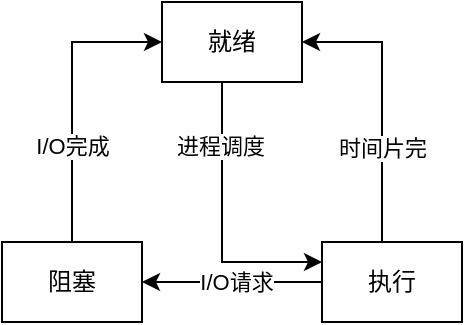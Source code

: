 <mxfile version="14.6.13" type="device"><diagram id="C5RBs43oDa-KdzZeNtuy" name="Page-1"><mxGraphModel dx="621" dy="466" grid="1" gridSize="10" guides="1" tooltips="1" connect="1" arrows="1" fold="1" page="1" pageScale="1" pageWidth="413" pageHeight="291" math="0" shadow="0"><root><mxCell id="WIyWlLk6GJQsqaUBKTNV-0"/><mxCell id="WIyWlLk6GJQsqaUBKTNV-1" parent="WIyWlLk6GJQsqaUBKTNV-0"/><mxCell id="uP8Cn-qAPXVasflVA5PP-1" style="rounded=0;orthogonalLoop=1;jettySize=auto;html=1;exitX=1;exitY=0.5;exitDx=0;exitDy=0;entryX=0.5;entryY=0;entryDx=0;entryDy=0;startArrow=classic;startFill=1;endArrow=none;endFill=0;edgeStyle=orthogonalEdgeStyle;" edge="1" parent="WIyWlLk6GJQsqaUBKTNV-1" target="uP8Cn-qAPXVasflVA5PP-8"><mxGeometry relative="1" as="geometry"><mxPoint x="235" y="170" as="targetPoint"/><mxPoint x="190.0" y="60" as="sourcePoint"/><Array as="points"><mxPoint x="230" y="60"/></Array></mxGeometry></mxCell><mxCell id="uP8Cn-qAPXVasflVA5PP-2" value="时间片完" style="edgeLabel;html=1;align=center;verticalAlign=middle;resizable=0;points=[];" vertex="1" connectable="0" parent="uP8Cn-qAPXVasflVA5PP-1"><mxGeometry x="0.054" y="-5" relative="1" as="geometry"><mxPoint x="5" y="16" as="offset"/></mxGeometry></mxCell><mxCell id="uP8Cn-qAPXVasflVA5PP-3" style="edgeStyle=orthogonalEdgeStyle;rounded=0;orthogonalLoop=1;jettySize=auto;html=1;exitX=0.75;exitY=1;exitDx=0;exitDy=0;entryX=0;entryY=0.25;entryDx=0;entryDy=0;startArrow=none;startFill=0;endArrow=classic;endFill=1;" edge="1" parent="WIyWlLk6GJQsqaUBKTNV-1" source="uP8Cn-qAPXVasflVA5PP-5" target="uP8Cn-qAPXVasflVA5PP-8"><mxGeometry relative="1" as="geometry"><Array as="points"><mxPoint x="150" y="80"/><mxPoint x="150" y="170"/></Array></mxGeometry></mxCell><mxCell id="uP8Cn-qAPXVasflVA5PP-4" value="进程调度" style="edgeLabel;html=1;align=center;verticalAlign=middle;resizable=0;points=[];" vertex="1" connectable="0" parent="uP8Cn-qAPXVasflVA5PP-3"><mxGeometry x="-0.333" y="-1" relative="1" as="geometry"><mxPoint as="offset"/></mxGeometry></mxCell><mxCell id="uP8Cn-qAPXVasflVA5PP-5" value="就绪" style="rounded=0;whiteSpace=wrap;html=1;" vertex="1" parent="WIyWlLk6GJQsqaUBKTNV-1"><mxGeometry x="120" y="40" width="70" height="40" as="geometry"/></mxCell><mxCell id="uP8Cn-qAPXVasflVA5PP-6" style="edgeStyle=orthogonalEdgeStyle;rounded=0;orthogonalLoop=1;jettySize=auto;html=1;exitX=0;exitY=0.5;exitDx=0;exitDy=0;entryX=1;entryY=0.5;entryDx=0;entryDy=0;startArrow=none;startFill=0;endArrow=classic;endFill=1;" edge="1" parent="WIyWlLk6GJQsqaUBKTNV-1" source="uP8Cn-qAPXVasflVA5PP-8" target="uP8Cn-qAPXVasflVA5PP-11"><mxGeometry relative="1" as="geometry"/></mxCell><mxCell id="uP8Cn-qAPXVasflVA5PP-7" value="I/O请求" style="edgeLabel;html=1;align=center;verticalAlign=middle;resizable=0;points=[];" vertex="1" connectable="0" parent="uP8Cn-qAPXVasflVA5PP-6"><mxGeometry x="0.254" y="1" relative="1" as="geometry"><mxPoint x="13" y="-1" as="offset"/></mxGeometry></mxCell><mxCell id="uP8Cn-qAPXVasflVA5PP-8" value="执行" style="rounded=0;whiteSpace=wrap;html=1;" vertex="1" parent="WIyWlLk6GJQsqaUBKTNV-1"><mxGeometry x="200" y="160" width="70" height="40" as="geometry"/></mxCell><mxCell id="uP8Cn-qAPXVasflVA5PP-9" style="edgeStyle=orthogonalEdgeStyle;rounded=0;orthogonalLoop=1;jettySize=auto;html=1;exitX=0.5;exitY=0;exitDx=0;exitDy=0;entryX=0;entryY=0.5;entryDx=0;entryDy=0;startArrow=none;startFill=0;endArrow=classic;endFill=1;" edge="1" parent="WIyWlLk6GJQsqaUBKTNV-1" source="uP8Cn-qAPXVasflVA5PP-11" target="uP8Cn-qAPXVasflVA5PP-5"><mxGeometry relative="1" as="geometry"/></mxCell><mxCell id="uP8Cn-qAPXVasflVA5PP-10" value="I/O完成" style="edgeLabel;html=1;align=center;verticalAlign=middle;resizable=0;points=[];" vertex="1" connectable="0" parent="uP8Cn-qAPXVasflVA5PP-9"><mxGeometry x="-0.274" relative="1" as="geometry"><mxPoint y="4" as="offset"/></mxGeometry></mxCell><mxCell id="uP8Cn-qAPXVasflVA5PP-11" value="阻塞" style="rounded=0;whiteSpace=wrap;html=1;" vertex="1" parent="WIyWlLk6GJQsqaUBKTNV-1"><mxGeometry x="40" y="160" width="70" height="40" as="geometry"/></mxCell></root></mxGraphModel></diagram></mxfile>